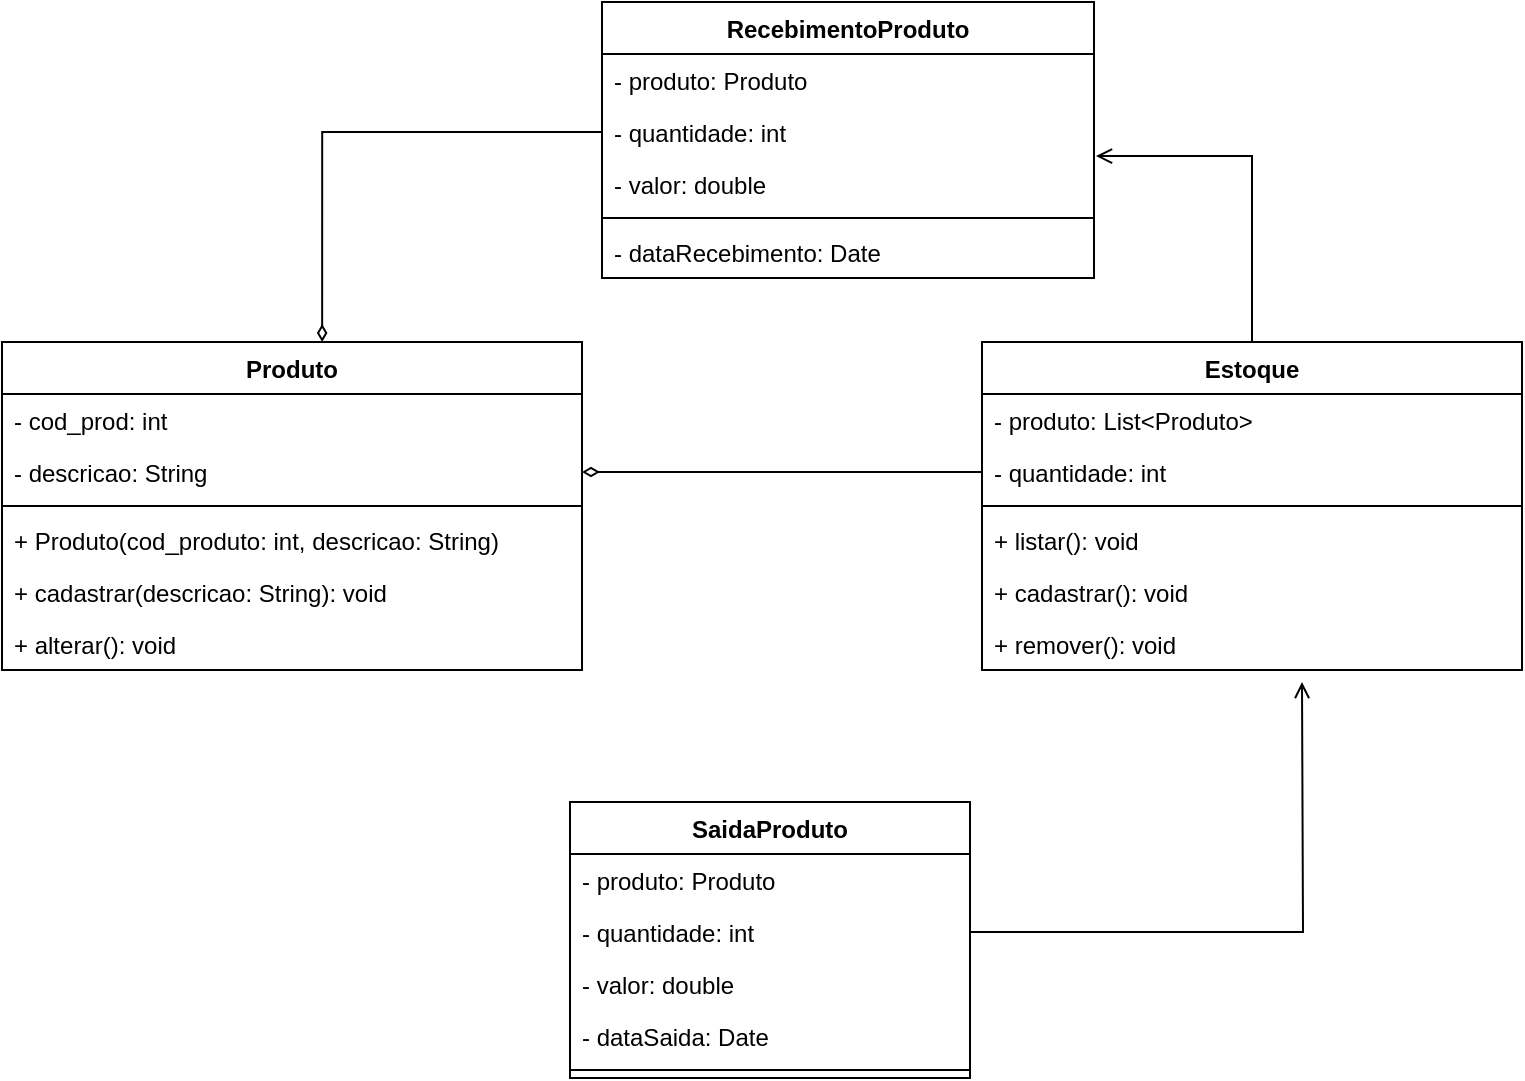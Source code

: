 <mxfile version="21.5.2" type="github">
  <diagram id="C5RBs43oDa-KdzZeNtuy" name="Page-1">
    <mxGraphModel dx="1114" dy="616" grid="1" gridSize="10" guides="1" tooltips="1" connect="1" arrows="1" fold="1" page="1" pageScale="1" pageWidth="827" pageHeight="1169" math="0" shadow="0">
      <root>
        <mxCell id="WIyWlLk6GJQsqaUBKTNV-0" />
        <mxCell id="WIyWlLk6GJQsqaUBKTNV-1" parent="WIyWlLk6GJQsqaUBKTNV-0" />
        <mxCell id="OJTJIqF98ZmuTT_Fb_ie-6" style="edgeStyle=orthogonalEdgeStyle;rounded=0;orthogonalLoop=1;jettySize=auto;html=1;entryX=1.004;entryY=-0.038;entryDx=0;entryDy=0;entryPerimeter=0;endArrow=open;endFill=0;" edge="1" parent="WIyWlLk6GJQsqaUBKTNV-1" source="01x_B53HGo5WK-oIWe2N-0" target="OJTJIqF98ZmuTT_Fb_ie-0">
          <mxGeometry relative="1" as="geometry">
            <Array as="points">
              <mxPoint x="655" y="97" />
            </Array>
          </mxGeometry>
        </mxCell>
        <mxCell id="01x_B53HGo5WK-oIWe2N-0" value="Estoque" style="swimlane;fontStyle=1;align=center;verticalAlign=top;childLayout=stackLayout;horizontal=1;startSize=26;horizontalStack=0;resizeParent=1;resizeParentMax=0;resizeLast=0;collapsible=1;marginBottom=0;whiteSpace=wrap;html=1;" parent="WIyWlLk6GJQsqaUBKTNV-1" vertex="1">
          <mxGeometry x="520" y="190" width="270" height="164" as="geometry" />
        </mxCell>
        <mxCell id="01x_B53HGo5WK-oIWe2N-1" value="- produto: List&amp;lt;Produto&amp;gt;" style="text;strokeColor=none;fillColor=none;align=left;verticalAlign=top;spacingLeft=4;spacingRight=4;overflow=hidden;rotatable=0;points=[[0,0.5],[1,0.5]];portConstraint=eastwest;whiteSpace=wrap;html=1;" parent="01x_B53HGo5WK-oIWe2N-0" vertex="1">
          <mxGeometry y="26" width="270" height="26" as="geometry" />
        </mxCell>
        <mxCell id="01x_B53HGo5WK-oIWe2N-23" value="- quantidade: int" style="text;strokeColor=none;fillColor=none;align=left;verticalAlign=top;spacingLeft=4;spacingRight=4;overflow=hidden;rotatable=0;points=[[0,0.5],[1,0.5]];portConstraint=eastwest;whiteSpace=wrap;html=1;" parent="01x_B53HGo5WK-oIWe2N-0" vertex="1">
          <mxGeometry y="52" width="270" height="26" as="geometry" />
        </mxCell>
        <mxCell id="01x_B53HGo5WK-oIWe2N-2" value="" style="line;strokeWidth=1;fillColor=none;align=left;verticalAlign=middle;spacingTop=-1;spacingLeft=3;spacingRight=3;rotatable=0;labelPosition=right;points=[];portConstraint=eastwest;strokeColor=inherit;" parent="01x_B53HGo5WK-oIWe2N-0" vertex="1">
          <mxGeometry y="78" width="270" height="8" as="geometry" />
        </mxCell>
        <mxCell id="01x_B53HGo5WK-oIWe2N-3" value="+ listar(): void" style="text;strokeColor=none;fillColor=none;align=left;verticalAlign=top;spacingLeft=4;spacingRight=4;overflow=hidden;rotatable=0;points=[[0,0.5],[1,0.5]];portConstraint=eastwest;whiteSpace=wrap;html=1;" parent="01x_B53HGo5WK-oIWe2N-0" vertex="1">
          <mxGeometry y="86" width="270" height="26" as="geometry" />
        </mxCell>
        <mxCell id="OJTJIqF98ZmuTT_Fb_ie-4" value="+ cadastrar(): void" style="text;strokeColor=none;fillColor=none;align=left;verticalAlign=top;spacingLeft=4;spacingRight=4;overflow=hidden;rotatable=0;points=[[0,0.5],[1,0.5]];portConstraint=eastwest;whiteSpace=wrap;html=1;" vertex="1" parent="01x_B53HGo5WK-oIWe2N-0">
          <mxGeometry y="112" width="270" height="26" as="geometry" />
        </mxCell>
        <mxCell id="OJTJIqF98ZmuTT_Fb_ie-5" value="+ remover(): void" style="text;strokeColor=none;fillColor=none;align=left;verticalAlign=top;spacingLeft=4;spacingRight=4;overflow=hidden;rotatable=0;points=[[0,0.5],[1,0.5]];portConstraint=eastwest;whiteSpace=wrap;html=1;" vertex="1" parent="01x_B53HGo5WK-oIWe2N-0">
          <mxGeometry y="138" width="270" height="26" as="geometry" />
        </mxCell>
        <mxCell id="01x_B53HGo5WK-oIWe2N-4" value="Produto" style="swimlane;fontStyle=1;align=center;verticalAlign=top;childLayout=stackLayout;horizontal=1;startSize=26;horizontalStack=0;resizeParent=1;resizeParentMax=0;resizeLast=0;collapsible=1;marginBottom=0;whiteSpace=wrap;html=1;" parent="WIyWlLk6GJQsqaUBKTNV-1" vertex="1">
          <mxGeometry x="30" y="190" width="290" height="164" as="geometry" />
        </mxCell>
        <mxCell id="01x_B53HGo5WK-oIWe2N-24" value="- cod_prod: int" style="text;strokeColor=none;fillColor=none;align=left;verticalAlign=top;spacingLeft=4;spacingRight=4;overflow=hidden;rotatable=0;points=[[0,0.5],[1,0.5]];portConstraint=eastwest;whiteSpace=wrap;html=1;" parent="01x_B53HGo5WK-oIWe2N-4" vertex="1">
          <mxGeometry y="26" width="290" height="26" as="geometry" />
        </mxCell>
        <mxCell id="01x_B53HGo5WK-oIWe2N-9" value="- descricao: String" style="text;strokeColor=none;fillColor=none;align=left;verticalAlign=top;spacingLeft=4;spacingRight=4;overflow=hidden;rotatable=0;points=[[0,0.5],[1,0.5]];portConstraint=eastwest;whiteSpace=wrap;html=1;" parent="01x_B53HGo5WK-oIWe2N-4" vertex="1">
          <mxGeometry y="52" width="290" height="26" as="geometry" />
        </mxCell>
        <mxCell id="01x_B53HGo5WK-oIWe2N-6" value="" style="line;strokeWidth=1;fillColor=none;align=left;verticalAlign=middle;spacingTop=-1;spacingLeft=3;spacingRight=3;rotatable=0;labelPosition=right;points=[];portConstraint=eastwest;strokeColor=inherit;" parent="01x_B53HGo5WK-oIWe2N-4" vertex="1">
          <mxGeometry y="78" width="290" height="8" as="geometry" />
        </mxCell>
        <mxCell id="01x_B53HGo5WK-oIWe2N-7" value="+ Produto(cod_produto: int, descricao: String)" style="text;strokeColor=none;fillColor=none;align=left;verticalAlign=top;spacingLeft=4;spacingRight=4;overflow=hidden;rotatable=0;points=[[0,0.5],[1,0.5]];portConstraint=eastwest;whiteSpace=wrap;html=1;" parent="01x_B53HGo5WK-oIWe2N-4" vertex="1">
          <mxGeometry y="86" width="290" height="26" as="geometry" />
        </mxCell>
        <mxCell id="01x_B53HGo5WK-oIWe2N-14" value="+ cadastrar(descricao: String): void" style="text;strokeColor=none;fillColor=none;align=left;verticalAlign=top;spacingLeft=4;spacingRight=4;overflow=hidden;rotatable=0;points=[[0,0.5],[1,0.5]];portConstraint=eastwest;whiteSpace=wrap;html=1;" parent="01x_B53HGo5WK-oIWe2N-4" vertex="1">
          <mxGeometry y="112" width="290" height="26" as="geometry" />
        </mxCell>
        <mxCell id="01x_B53HGo5WK-oIWe2N-26" value="+ alterar(): void" style="text;strokeColor=none;fillColor=none;align=left;verticalAlign=top;spacingLeft=4;spacingRight=4;overflow=hidden;rotatable=0;points=[[0,0.5],[1,0.5]];portConstraint=eastwest;whiteSpace=wrap;html=1;" parent="01x_B53HGo5WK-oIWe2N-4" vertex="1">
          <mxGeometry y="138" width="290" height="26" as="geometry" />
        </mxCell>
        <mxCell id="01x_B53HGo5WK-oIWe2N-10" value="RecebimentoProduto" style="swimlane;fontStyle=1;align=center;verticalAlign=top;childLayout=stackLayout;horizontal=1;startSize=26;horizontalStack=0;resizeParent=1;resizeParentMax=0;resizeLast=0;collapsible=1;marginBottom=0;whiteSpace=wrap;html=1;" parent="WIyWlLk6GJQsqaUBKTNV-1" vertex="1">
          <mxGeometry x="330" y="20" width="246" height="138" as="geometry" />
        </mxCell>
        <mxCell id="01x_B53HGo5WK-oIWe2N-21" value="- produto: Produto" style="text;strokeColor=none;fillColor=none;align=left;verticalAlign=top;spacingLeft=4;spacingRight=4;overflow=hidden;rotatable=0;points=[[0,0.5],[1,0.5]];portConstraint=eastwest;whiteSpace=wrap;html=1;" parent="01x_B53HGo5WK-oIWe2N-10" vertex="1">
          <mxGeometry y="26" width="246" height="26" as="geometry" />
        </mxCell>
        <mxCell id="01x_B53HGo5WK-oIWe2N-11" value="- quantidade: int" style="text;strokeColor=none;fillColor=none;align=left;verticalAlign=top;spacingLeft=4;spacingRight=4;overflow=hidden;rotatable=0;points=[[0,0.5],[1,0.5]];portConstraint=eastwest;whiteSpace=wrap;html=1;" parent="01x_B53HGo5WK-oIWe2N-10" vertex="1">
          <mxGeometry y="52" width="246" height="26" as="geometry" />
        </mxCell>
        <mxCell id="OJTJIqF98ZmuTT_Fb_ie-0" value="- valor: double" style="text;strokeColor=none;fillColor=none;align=left;verticalAlign=top;spacingLeft=4;spacingRight=4;overflow=hidden;rotatable=0;points=[[0,0.5],[1,0.5]];portConstraint=eastwest;whiteSpace=wrap;html=1;" vertex="1" parent="01x_B53HGo5WK-oIWe2N-10">
          <mxGeometry y="78" width="246" height="26" as="geometry" />
        </mxCell>
        <mxCell id="01x_B53HGo5WK-oIWe2N-12" value="" style="line;strokeWidth=1;fillColor=none;align=left;verticalAlign=middle;spacingTop=-1;spacingLeft=3;spacingRight=3;rotatable=0;labelPosition=right;points=[];portConstraint=eastwest;strokeColor=inherit;" parent="01x_B53HGo5WK-oIWe2N-10" vertex="1">
          <mxGeometry y="104" width="246" height="8" as="geometry" />
        </mxCell>
        <mxCell id="OJTJIqF98ZmuTT_Fb_ie-14" value="- dataRecebimento: Date" style="text;strokeColor=none;fillColor=none;align=left;verticalAlign=top;spacingLeft=4;spacingRight=4;overflow=hidden;rotatable=0;points=[[0,0.5],[1,0.5]];portConstraint=eastwest;whiteSpace=wrap;html=1;" vertex="1" parent="01x_B53HGo5WK-oIWe2N-10">
          <mxGeometry y="112" width="246" height="26" as="geometry" />
        </mxCell>
        <mxCell id="01x_B53HGo5WK-oIWe2N-16" value="SaidaProduto" style="swimlane;fontStyle=1;align=center;verticalAlign=top;childLayout=stackLayout;horizontal=1;startSize=26;horizontalStack=0;resizeParent=1;resizeParentMax=0;resizeLast=0;collapsible=1;marginBottom=0;whiteSpace=wrap;html=1;" parent="WIyWlLk6GJQsqaUBKTNV-1" vertex="1">
          <mxGeometry x="314" y="420" width="200" height="138" as="geometry" />
        </mxCell>
        <mxCell id="01x_B53HGo5WK-oIWe2N-17" value="- produto: Produto" style="text;strokeColor=none;fillColor=none;align=left;verticalAlign=top;spacingLeft=4;spacingRight=4;overflow=hidden;rotatable=0;points=[[0,0.5],[1,0.5]];portConstraint=eastwest;whiteSpace=wrap;html=1;" parent="01x_B53HGo5WK-oIWe2N-16" vertex="1">
          <mxGeometry y="26" width="200" height="26" as="geometry" />
        </mxCell>
        <mxCell id="OJTJIqF98ZmuTT_Fb_ie-13" style="edgeStyle=orthogonalEdgeStyle;rounded=0;orthogonalLoop=1;jettySize=auto;html=1;endArrow=open;endFill=0;" edge="1" parent="01x_B53HGo5WK-oIWe2N-16" source="01x_B53HGo5WK-oIWe2N-18">
          <mxGeometry relative="1" as="geometry">
            <mxPoint x="366" y="-60" as="targetPoint" />
          </mxGeometry>
        </mxCell>
        <mxCell id="01x_B53HGo5WK-oIWe2N-18" value="- quantidade: int" style="text;strokeColor=none;fillColor=none;align=left;verticalAlign=top;spacingLeft=4;spacingRight=4;overflow=hidden;rotatable=0;points=[[0,0.5],[1,0.5]];portConstraint=eastwest;whiteSpace=wrap;html=1;" parent="01x_B53HGo5WK-oIWe2N-16" vertex="1">
          <mxGeometry y="52" width="200" height="26" as="geometry" />
        </mxCell>
        <mxCell id="OJTJIqF98ZmuTT_Fb_ie-12" value="- valor: double" style="text;strokeColor=none;fillColor=none;align=left;verticalAlign=top;spacingLeft=4;spacingRight=4;overflow=hidden;rotatable=0;points=[[0,0.5],[1,0.5]];portConstraint=eastwest;whiteSpace=wrap;html=1;" vertex="1" parent="01x_B53HGo5WK-oIWe2N-16">
          <mxGeometry y="78" width="200" height="26" as="geometry" />
        </mxCell>
        <mxCell id="OJTJIqF98ZmuTT_Fb_ie-15" value="- dataSaida: Date" style="text;strokeColor=none;fillColor=none;align=left;verticalAlign=top;spacingLeft=4;spacingRight=4;overflow=hidden;rotatable=0;points=[[0,0.5],[1,0.5]];portConstraint=eastwest;whiteSpace=wrap;html=1;" vertex="1" parent="01x_B53HGo5WK-oIWe2N-16">
          <mxGeometry y="104" width="200" height="26" as="geometry" />
        </mxCell>
        <mxCell id="01x_B53HGo5WK-oIWe2N-19" value="" style="line;strokeWidth=1;fillColor=none;align=left;verticalAlign=middle;spacingTop=-1;spacingLeft=3;spacingRight=3;rotatable=0;labelPosition=right;points=[];portConstraint=eastwest;strokeColor=inherit;" parent="01x_B53HGo5WK-oIWe2N-16" vertex="1">
          <mxGeometry y="130" width="200" height="8" as="geometry" />
        </mxCell>
        <mxCell id="OJTJIqF98ZmuTT_Fb_ie-7" style="edgeStyle=orthogonalEdgeStyle;rounded=0;orthogonalLoop=1;jettySize=auto;html=1;entryX=0.552;entryY=0;entryDx=0;entryDy=0;entryPerimeter=0;endArrow=diamondThin;endFill=0;" edge="1" parent="WIyWlLk6GJQsqaUBKTNV-1" source="01x_B53HGo5WK-oIWe2N-11" target="01x_B53HGo5WK-oIWe2N-4">
          <mxGeometry relative="1" as="geometry" />
        </mxCell>
        <mxCell id="OJTJIqF98ZmuTT_Fb_ie-16" style="edgeStyle=orthogonalEdgeStyle;rounded=0;orthogonalLoop=1;jettySize=auto;html=1;entryX=1;entryY=0.5;entryDx=0;entryDy=0;endArrow=diamondThin;endFill=0;" edge="1" parent="WIyWlLk6GJQsqaUBKTNV-1" source="01x_B53HGo5WK-oIWe2N-23" target="01x_B53HGo5WK-oIWe2N-9">
          <mxGeometry relative="1" as="geometry" />
        </mxCell>
      </root>
    </mxGraphModel>
  </diagram>
</mxfile>
